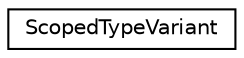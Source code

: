 digraph "类继承关系图"
{
 // INTERACTIVE_SVG=YES
 // LATEX_PDF_SIZE
  edge [fontname="Helvetica",fontsize="10",labelfontname="Helvetica",labelfontsize="10"];
  node [fontname="Helvetica",fontsize="10",shape=record];
  rankdir="LR";
  Node0 [label="ScopedTypeVariant",height=0.2,width=0.4,color="black", fillcolor="white", style="filled",URL="$de/ddb/class_scoped_type_variant.html",tooltip=" "];
}
